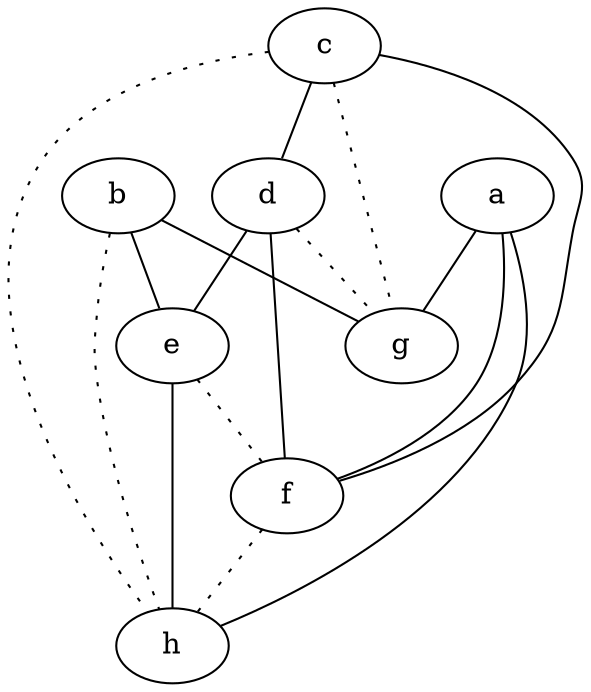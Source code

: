 graph {
a -- f;
a -- g;
a -- h;
b -- e;
b -- g;
b -- h [style=dotted];
c -- d;
c -- f;
c -- g [style=dotted];
c -- h [style=dotted];
d -- e;
d -- f;
d -- g [style=dotted];
e -- f [style=dotted];
e -- h;
f -- h [style=dotted];
}

